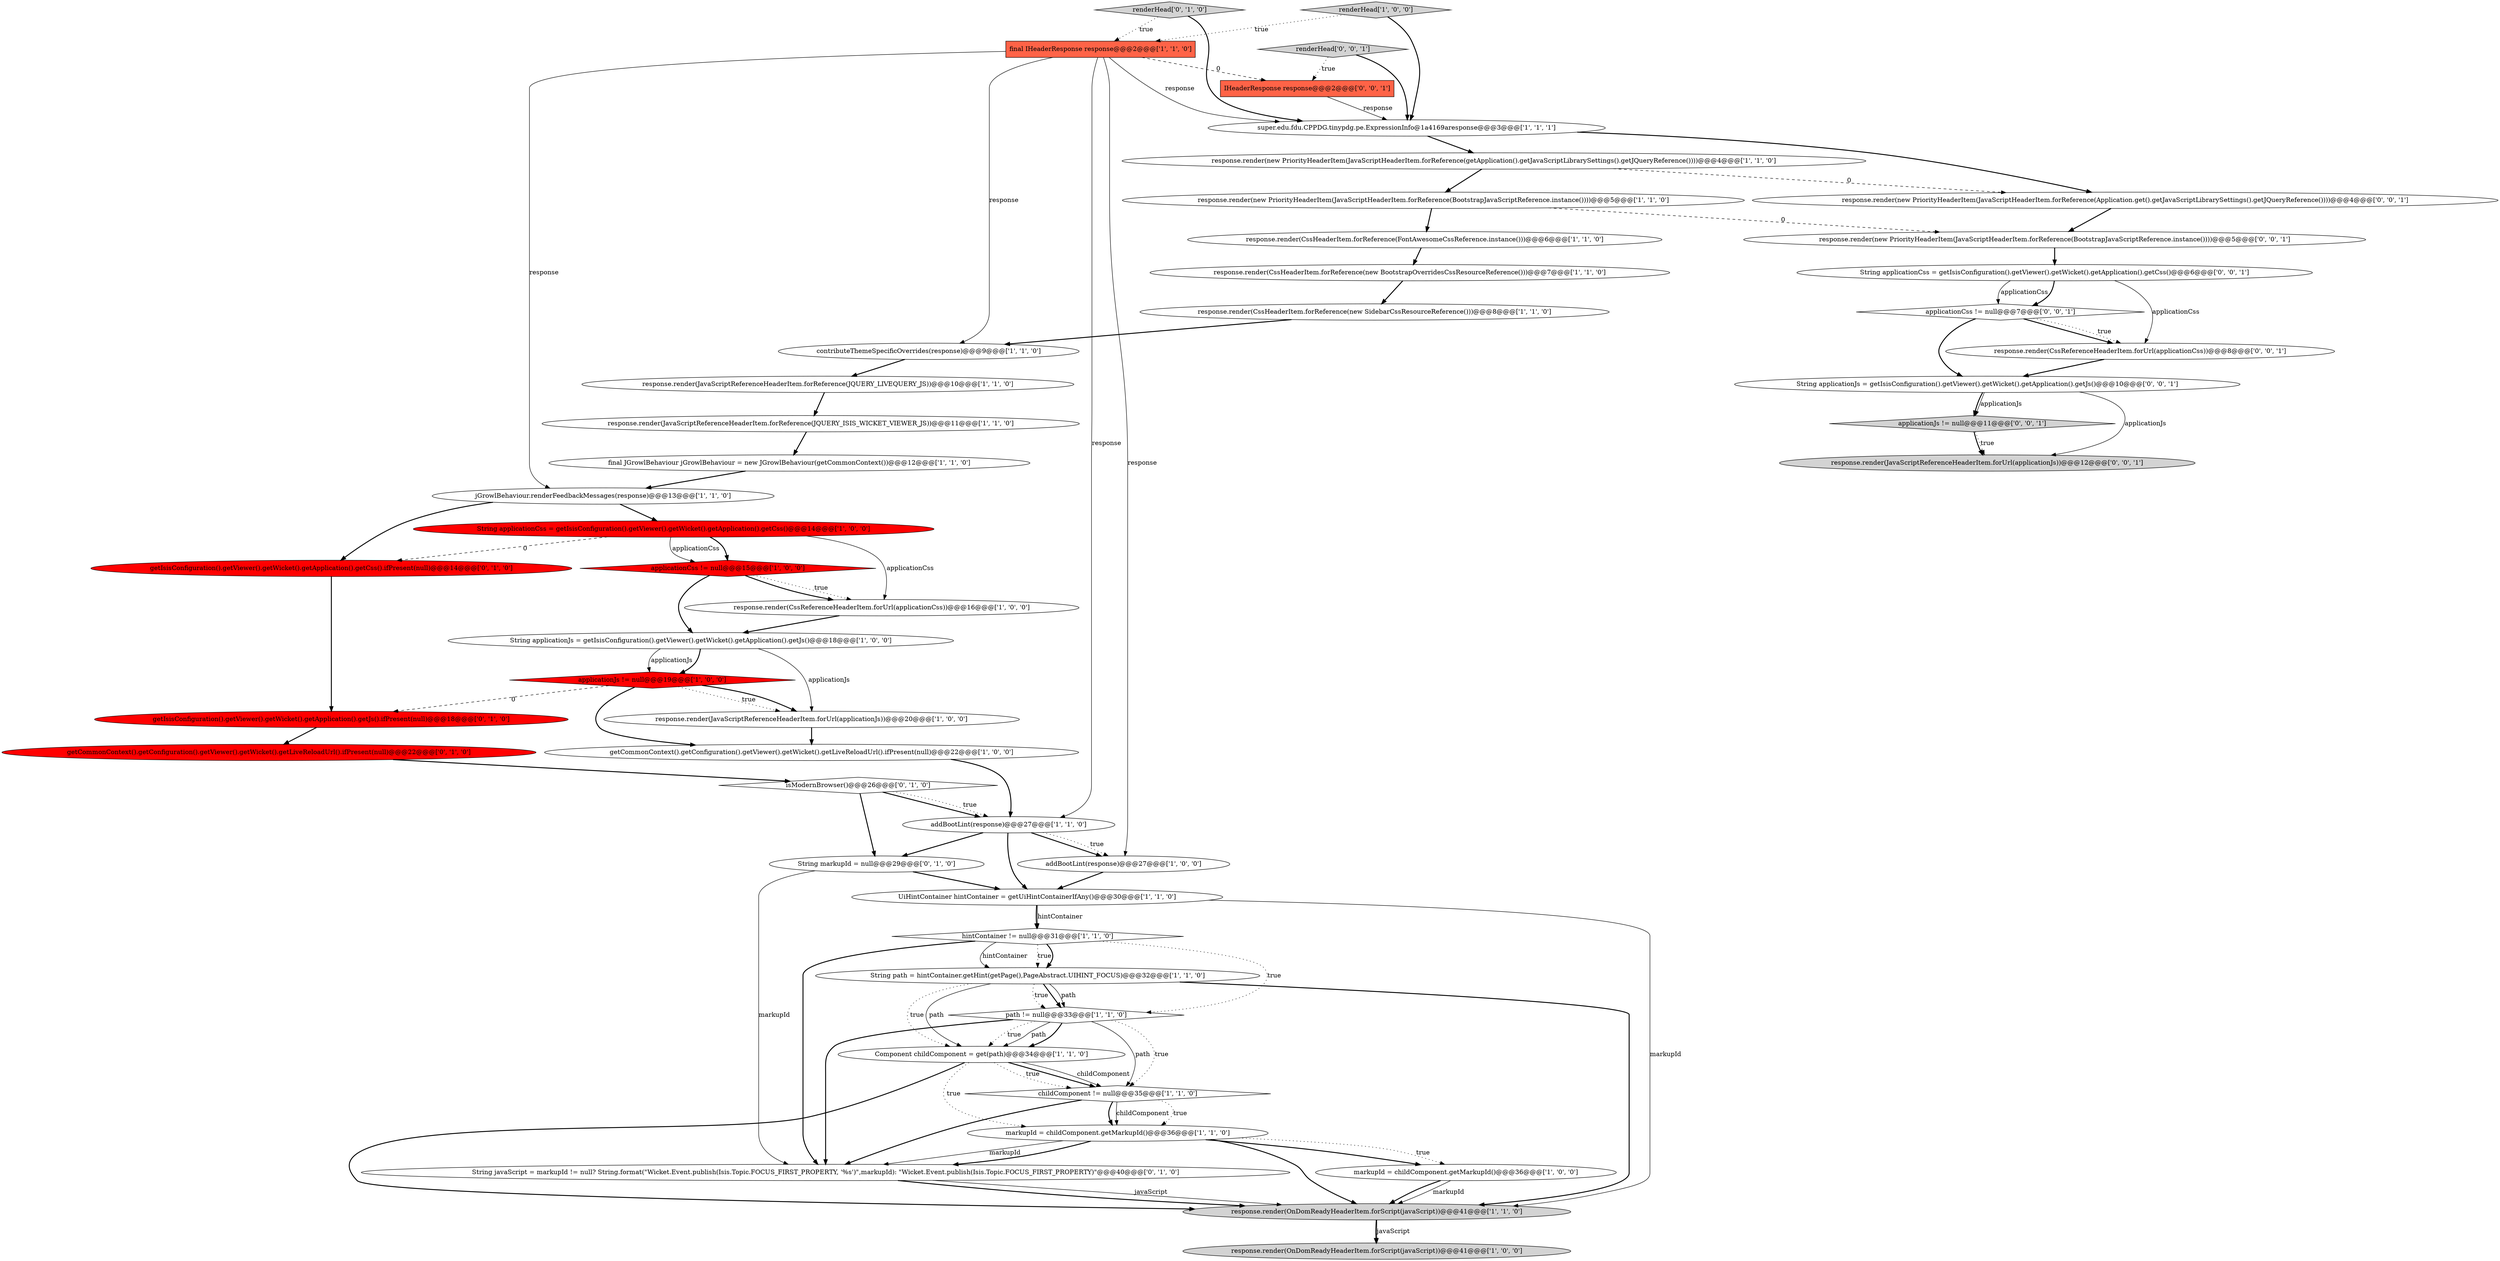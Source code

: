 digraph {
16 [style = filled, label = "response.render(new PriorityHeaderItem(JavaScriptHeaderItem.forReference(getApplication().getJavaScriptLibrarySettings().getJQueryReference())))@@@4@@@['1', '1', '0']", fillcolor = white, shape = ellipse image = "AAA0AAABBB1BBB"];
39 [style = filled, label = "String applicationJs = getIsisConfiguration().getViewer().getWicket().getApplication().getJs()@@@10@@@['0', '0', '1']", fillcolor = white, shape = ellipse image = "AAA0AAABBB3BBB"];
5 [style = filled, label = "applicationJs != null@@@19@@@['1', '0', '0']", fillcolor = red, shape = diamond image = "AAA1AAABBB1BBB"];
43 [style = filled, label = "response.render(new PriorityHeaderItem(JavaScriptHeaderItem.forReference(BootstrapJavaScriptReference.instance())))@@@5@@@['0', '0', '1']", fillcolor = white, shape = ellipse image = "AAA0AAABBB3BBB"];
8 [style = filled, label = "markupId = childComponent.getMarkupId()@@@36@@@['1', '1', '0']", fillcolor = white, shape = ellipse image = "AAA0AAABBB1BBB"];
19 [style = filled, label = "getCommonContext().getConfiguration().getViewer().getWicket().getLiveReloadUrl().ifPresent(null)@@@22@@@['1', '0', '0']", fillcolor = white, shape = ellipse image = "AAA0AAABBB1BBB"];
48 [style = filled, label = "applicationJs != null@@@11@@@['0', '0', '1']", fillcolor = lightgray, shape = diamond image = "AAA0AAABBB3BBB"];
40 [style = filled, label = "response.render(CssReferenceHeaderItem.forUrl(applicationCss))@@@8@@@['0', '0', '1']", fillcolor = white, shape = ellipse image = "AAA0AAABBB3BBB"];
27 [style = filled, label = "UiHintContainer hintContainer = getUiHintContainerIfAny()@@@30@@@['1', '1', '0']", fillcolor = white, shape = ellipse image = "AAA0AAABBB1BBB"];
47 [style = filled, label = "applicationCss != null@@@7@@@['0', '0', '1']", fillcolor = white, shape = diamond image = "AAA0AAABBB3BBB"];
13 [style = filled, label = "String path = hintContainer.getHint(getPage(),PageAbstract.UIHINT_FOCUS)@@@32@@@['1', '1', '0']", fillcolor = white, shape = ellipse image = "AAA0AAABBB1BBB"];
15 [style = filled, label = "childComponent != null@@@35@@@['1', '1', '0']", fillcolor = white, shape = diamond image = "AAA0AAABBB1BBB"];
23 [style = filled, label = "super.edu.fdu.CPPDG.tinypdg.pe.ExpressionInfo@1a4169aresponse@@@3@@@['1', '1', '1']", fillcolor = white, shape = ellipse image = "AAA0AAABBB1BBB"];
7 [style = filled, label = "hintContainer != null@@@31@@@['1', '1', '0']", fillcolor = white, shape = diamond image = "AAA0AAABBB1BBB"];
22 [style = filled, label = "path != null@@@33@@@['1', '1', '0']", fillcolor = white, shape = diamond image = "AAA0AAABBB1BBB"];
6 [style = filled, label = "response.render(CssReferenceHeaderItem.forUrl(applicationCss))@@@16@@@['1', '0', '0']", fillcolor = white, shape = ellipse image = "AAA0AAABBB1BBB"];
20 [style = filled, label = "response.render(new PriorityHeaderItem(JavaScriptHeaderItem.forReference(BootstrapJavaScriptReference.instance())))@@@5@@@['1', '1', '0']", fillcolor = white, shape = ellipse image = "AAA0AAABBB1BBB"];
46 [style = filled, label = "String applicationCss = getIsisConfiguration().getViewer().getWicket().getApplication().getCss()@@@6@@@['0', '0', '1']", fillcolor = white, shape = ellipse image = "AAA0AAABBB3BBB"];
37 [style = filled, label = "getIsisConfiguration().getViewer().getWicket().getApplication().getCss().ifPresent(null)@@@14@@@['0', '1', '0']", fillcolor = red, shape = ellipse image = "AAA1AAABBB2BBB"];
33 [style = filled, label = "renderHead['0', '1', '0']", fillcolor = lightgray, shape = diamond image = "AAA0AAABBB2BBB"];
28 [style = filled, label = "jGrowlBehaviour.renderFeedbackMessages(response)@@@13@@@['1', '1', '0']", fillcolor = white, shape = ellipse image = "AAA0AAABBB1BBB"];
32 [style = filled, label = "isModernBrowser()@@@26@@@['0', '1', '0']", fillcolor = white, shape = diamond image = "AAA0AAABBB2BBB"];
42 [style = filled, label = "response.render(new PriorityHeaderItem(JavaScriptHeaderItem.forReference(Application.get().getJavaScriptLibrarySettings().getJQueryReference())))@@@4@@@['0', '0', '1']", fillcolor = white, shape = ellipse image = "AAA0AAABBB3BBB"];
1 [style = filled, label = "applicationCss != null@@@15@@@['1', '0', '0']", fillcolor = red, shape = diamond image = "AAA1AAABBB1BBB"];
38 [style = filled, label = "getCommonContext().getConfiguration().getViewer().getWicket().getLiveReloadUrl().ifPresent(null)@@@22@@@['0', '1', '0']", fillcolor = red, shape = ellipse image = "AAA1AAABBB2BBB"];
2 [style = filled, label = "String applicationCss = getIsisConfiguration().getViewer().getWicket().getApplication().getCss()@@@14@@@['1', '0', '0']", fillcolor = red, shape = ellipse image = "AAA1AAABBB1BBB"];
24 [style = filled, label = "String applicationJs = getIsisConfiguration().getViewer().getWicket().getApplication().getJs()@@@18@@@['1', '0', '0']", fillcolor = white, shape = ellipse image = "AAA0AAABBB1BBB"];
18 [style = filled, label = "response.render(JavaScriptReferenceHeaderItem.forReference(JQUERY_ISIS_WICKET_VIEWER_JS))@@@11@@@['1', '1', '0']", fillcolor = white, shape = ellipse image = "AAA0AAABBB1BBB"];
29 [style = filled, label = "renderHead['1', '0', '0']", fillcolor = lightgray, shape = diamond image = "AAA0AAABBB1BBB"];
17 [style = filled, label = "addBootLint(response)@@@27@@@['1', '0', '0']", fillcolor = white, shape = ellipse image = "AAA0AAABBB1BBB"];
41 [style = filled, label = "renderHead['0', '0', '1']", fillcolor = lightgray, shape = diamond image = "AAA0AAABBB3BBB"];
3 [style = filled, label = "response.render(OnDomReadyHeaderItem.forScript(javaScript))@@@41@@@['1', '0', '0']", fillcolor = lightgray, shape = ellipse image = "AAA0AAABBB1BBB"];
11 [style = filled, label = "final JGrowlBehaviour jGrowlBehaviour = new JGrowlBehaviour(getCommonContext())@@@12@@@['1', '1', '0']", fillcolor = white, shape = ellipse image = "AAA0AAABBB1BBB"];
44 [style = filled, label = "response.render(JavaScriptReferenceHeaderItem.forUrl(applicationJs))@@@12@@@['0', '0', '1']", fillcolor = lightgray, shape = ellipse image = "AAA0AAABBB3BBB"];
12 [style = filled, label = "markupId = childComponent.getMarkupId()@@@36@@@['1', '0', '0']", fillcolor = white, shape = ellipse image = "AAA0AAABBB1BBB"];
4 [style = filled, label = "final IHeaderResponse response@@@2@@@['1', '1', '0']", fillcolor = tomato, shape = box image = "AAA0AAABBB1BBB"];
34 [style = filled, label = "String javaScript = markupId != null? String.format(\"Wicket.Event.publish(Isis.Topic.FOCUS_FIRST_PROPERTY, '%s')\",markupId): \"Wicket.Event.publish(Isis.Topic.FOCUS_FIRST_PROPERTY)\"@@@40@@@['0', '1', '0']", fillcolor = white, shape = ellipse image = "AAA0AAABBB2BBB"];
45 [style = filled, label = "IHeaderResponse response@@@2@@@['0', '0', '1']", fillcolor = tomato, shape = box image = "AAA0AAABBB3BBB"];
21 [style = filled, label = "response.render(OnDomReadyHeaderItem.forScript(javaScript))@@@41@@@['1', '1', '0']", fillcolor = lightgray, shape = ellipse image = "AAA0AAABBB1BBB"];
0 [style = filled, label = "response.render(CssHeaderItem.forReference(FontAwesomeCssReference.instance()))@@@6@@@['1', '1', '0']", fillcolor = white, shape = ellipse image = "AAA0AAABBB1BBB"];
35 [style = filled, label = "getIsisConfiguration().getViewer().getWicket().getApplication().getJs().ifPresent(null)@@@18@@@['0', '1', '0']", fillcolor = red, shape = ellipse image = "AAA1AAABBB2BBB"];
31 [style = filled, label = "response.render(JavaScriptReferenceHeaderItem.forUrl(applicationJs))@@@20@@@['1', '0', '0']", fillcolor = white, shape = ellipse image = "AAA0AAABBB1BBB"];
25 [style = filled, label = "Component childComponent = get(path)@@@34@@@['1', '1', '0']", fillcolor = white, shape = ellipse image = "AAA0AAABBB1BBB"];
9 [style = filled, label = "response.render(CssHeaderItem.forReference(new SidebarCssResourceReference()))@@@8@@@['1', '1', '0']", fillcolor = white, shape = ellipse image = "AAA0AAABBB1BBB"];
36 [style = filled, label = "String markupId = null@@@29@@@['0', '1', '0']", fillcolor = white, shape = ellipse image = "AAA0AAABBB2BBB"];
10 [style = filled, label = "addBootLint(response)@@@27@@@['1', '1', '0']", fillcolor = white, shape = ellipse image = "AAA0AAABBB1BBB"];
30 [style = filled, label = "response.render(CssHeaderItem.forReference(new BootstrapOverridesCssResourceReference()))@@@7@@@['1', '1', '0']", fillcolor = white, shape = ellipse image = "AAA0AAABBB1BBB"];
14 [style = filled, label = "response.render(JavaScriptReferenceHeaderItem.forReference(JQUERY_LIVEQUERY_JS))@@@10@@@['1', '1', '0']", fillcolor = white, shape = ellipse image = "AAA0AAABBB1BBB"];
26 [style = filled, label = "contributeThemeSpecificOverrides(response)@@@9@@@['1', '1', '0']", fillcolor = white, shape = ellipse image = "AAA0AAABBB1BBB"];
0->30 [style = bold, label=""];
20->0 [style = bold, label=""];
48->44 [style = dotted, label="true"];
10->17 [style = bold, label=""];
8->34 [style = solid, label="markupId"];
9->26 [style = bold, label=""];
15->8 [style = dotted, label="true"];
5->35 [style = dashed, label="0"];
27->7 [style = bold, label=""];
25->15 [style = bold, label=""];
1->6 [style = dotted, label="true"];
13->22 [style = bold, label=""];
35->38 [style = bold, label=""];
17->27 [style = bold, label=""];
7->13 [style = solid, label="hintContainer"];
25->21 [style = bold, label=""];
21->3 [style = bold, label=""];
4->17 [style = solid, label="response"];
11->28 [style = bold, label=""];
22->25 [style = bold, label=""];
8->34 [style = bold, label=""];
13->25 [style = solid, label="path"];
28->37 [style = bold, label=""];
33->4 [style = dotted, label="true"];
13->22 [style = solid, label="path"];
15->34 [style = bold, label=""];
13->25 [style = dotted, label="true"];
12->21 [style = bold, label=""];
12->21 [style = solid, label="markupId"];
36->34 [style = solid, label="markupId"];
7->13 [style = dotted, label="true"];
18->11 [style = bold, label=""];
26->14 [style = bold, label=""];
45->23 [style = solid, label="response"];
34->21 [style = solid, label="javaScript"];
29->23 [style = bold, label=""];
47->39 [style = bold, label=""];
48->44 [style = bold, label=""];
2->6 [style = solid, label="applicationCss"];
4->28 [style = solid, label="response"];
25->15 [style = solid, label="childComponent"];
32->10 [style = bold, label=""];
43->46 [style = bold, label=""];
24->5 [style = bold, label=""];
38->32 [style = bold, label=""];
33->23 [style = bold, label=""];
25->15 [style = dotted, label="true"];
8->12 [style = dotted, label="true"];
13->22 [style = dotted, label="true"];
2->37 [style = dashed, label="0"];
4->23 [style = solid, label="response"];
27->7 [style = solid, label="hintContainer"];
32->36 [style = bold, label=""];
14->18 [style = bold, label=""];
7->22 [style = dotted, label="true"];
16->20 [style = bold, label=""];
25->8 [style = dotted, label="true"];
29->4 [style = dotted, label="true"];
46->47 [style = solid, label="applicationCss"];
47->40 [style = bold, label=""];
2->1 [style = bold, label=""];
5->31 [style = dotted, label="true"];
22->25 [style = dotted, label="true"];
16->42 [style = dashed, label="0"];
19->10 [style = bold, label=""];
6->24 [style = bold, label=""];
30->9 [style = bold, label=""];
24->5 [style = solid, label="applicationJs"];
22->25 [style = solid, label="path"];
21->3 [style = solid, label="javaScript"];
23->42 [style = bold, label=""];
10->17 [style = dotted, label="true"];
4->45 [style = dashed, label="0"];
22->15 [style = solid, label="path"];
5->19 [style = bold, label=""];
1->6 [style = bold, label=""];
40->39 [style = bold, label=""];
46->40 [style = solid, label="applicationCss"];
37->35 [style = bold, label=""];
32->10 [style = dotted, label="true"];
22->15 [style = dotted, label="true"];
20->43 [style = dashed, label="0"];
31->19 [style = bold, label=""];
8->12 [style = bold, label=""];
15->8 [style = bold, label=""];
34->21 [style = bold, label=""];
4->26 [style = solid, label="response"];
7->13 [style = bold, label=""];
24->31 [style = solid, label="applicationJs"];
23->16 [style = bold, label=""];
39->48 [style = bold, label=""];
42->43 [style = bold, label=""];
10->27 [style = bold, label=""];
27->21 [style = solid, label="markupId"];
4->10 [style = solid, label="response"];
39->48 [style = solid, label="applicationJs"];
46->47 [style = bold, label=""];
41->45 [style = dotted, label="true"];
10->36 [style = bold, label=""];
28->2 [style = bold, label=""];
7->34 [style = bold, label=""];
36->27 [style = bold, label=""];
5->31 [style = bold, label=""];
39->44 [style = solid, label="applicationJs"];
1->24 [style = bold, label=""];
15->8 [style = solid, label="childComponent"];
22->34 [style = bold, label=""];
47->40 [style = dotted, label="true"];
8->21 [style = bold, label=""];
2->1 [style = solid, label="applicationCss"];
13->21 [style = bold, label=""];
41->23 [style = bold, label=""];
}
